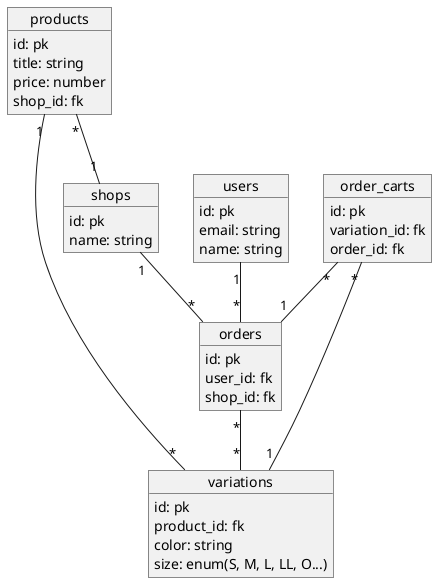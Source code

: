 @startuml
object products {
    id: pk
    title: string
    price: number
    shop_id: fk
}

object orders {
    id: pk
    user_id: fk
    shop_id: fk
}

object order_carts {
    id: pk
    variation_id: fk
    order_id: fk
}

object users {
    id: pk
    email: string
    name: string
}

object shops {
    id: pk
    name: string
}

object variations {
    id: pk
    product_id: fk
    color: string
    size: enum(S, M, L, LL, O...)
}

products "*" -- "1" shops
users "1" -- "*" orders
order_carts "*" -- "1" orders
order_carts "*" -- "1" variations
products "1" -- "*" variations
orders "*" -- "*" variations
shops "1" -- "*" orders
@enduml